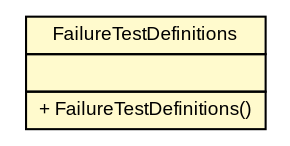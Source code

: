 #!/usr/local/bin/dot
#
# Class diagram 
# Generated by UMLGraph version 5.1 (http://www.umlgraph.org/)
#

digraph G {
	edge [fontname="arial",fontsize=10,labelfontname="arial",labelfontsize=10];
	node [fontname="arial",fontsize=10,shape=plaintext];
	nodesep=0.25;
	ranksep=0.5;
	// es.upm.dit.gsi.shanks.model.failure.util.test.FailureTestDefinitions
	c4322 [label=<<table title="es.upm.dit.gsi.shanks.model.failure.util.test.FailureTestDefinitions" border="0" cellborder="1" cellspacing="0" cellpadding="2" port="p" bgcolor="lemonChiffon" href="./FailureTestDefinitions.html">
		<tr><td><table border="0" cellspacing="0" cellpadding="1">
<tr><td align="center" balign="center"> FailureTestDefinitions </td></tr>
		</table></td></tr>
		<tr><td><table border="0" cellspacing="0" cellpadding="1">
<tr><td align="left" balign="left">  </td></tr>
		</table></td></tr>
		<tr><td><table border="0" cellspacing="0" cellpadding="1">
<tr><td align="left" balign="left"> + FailureTestDefinitions() </td></tr>
		</table></td></tr>
		</table>>, fontname="arial", fontcolor="black", fontsize=9.0];
}

